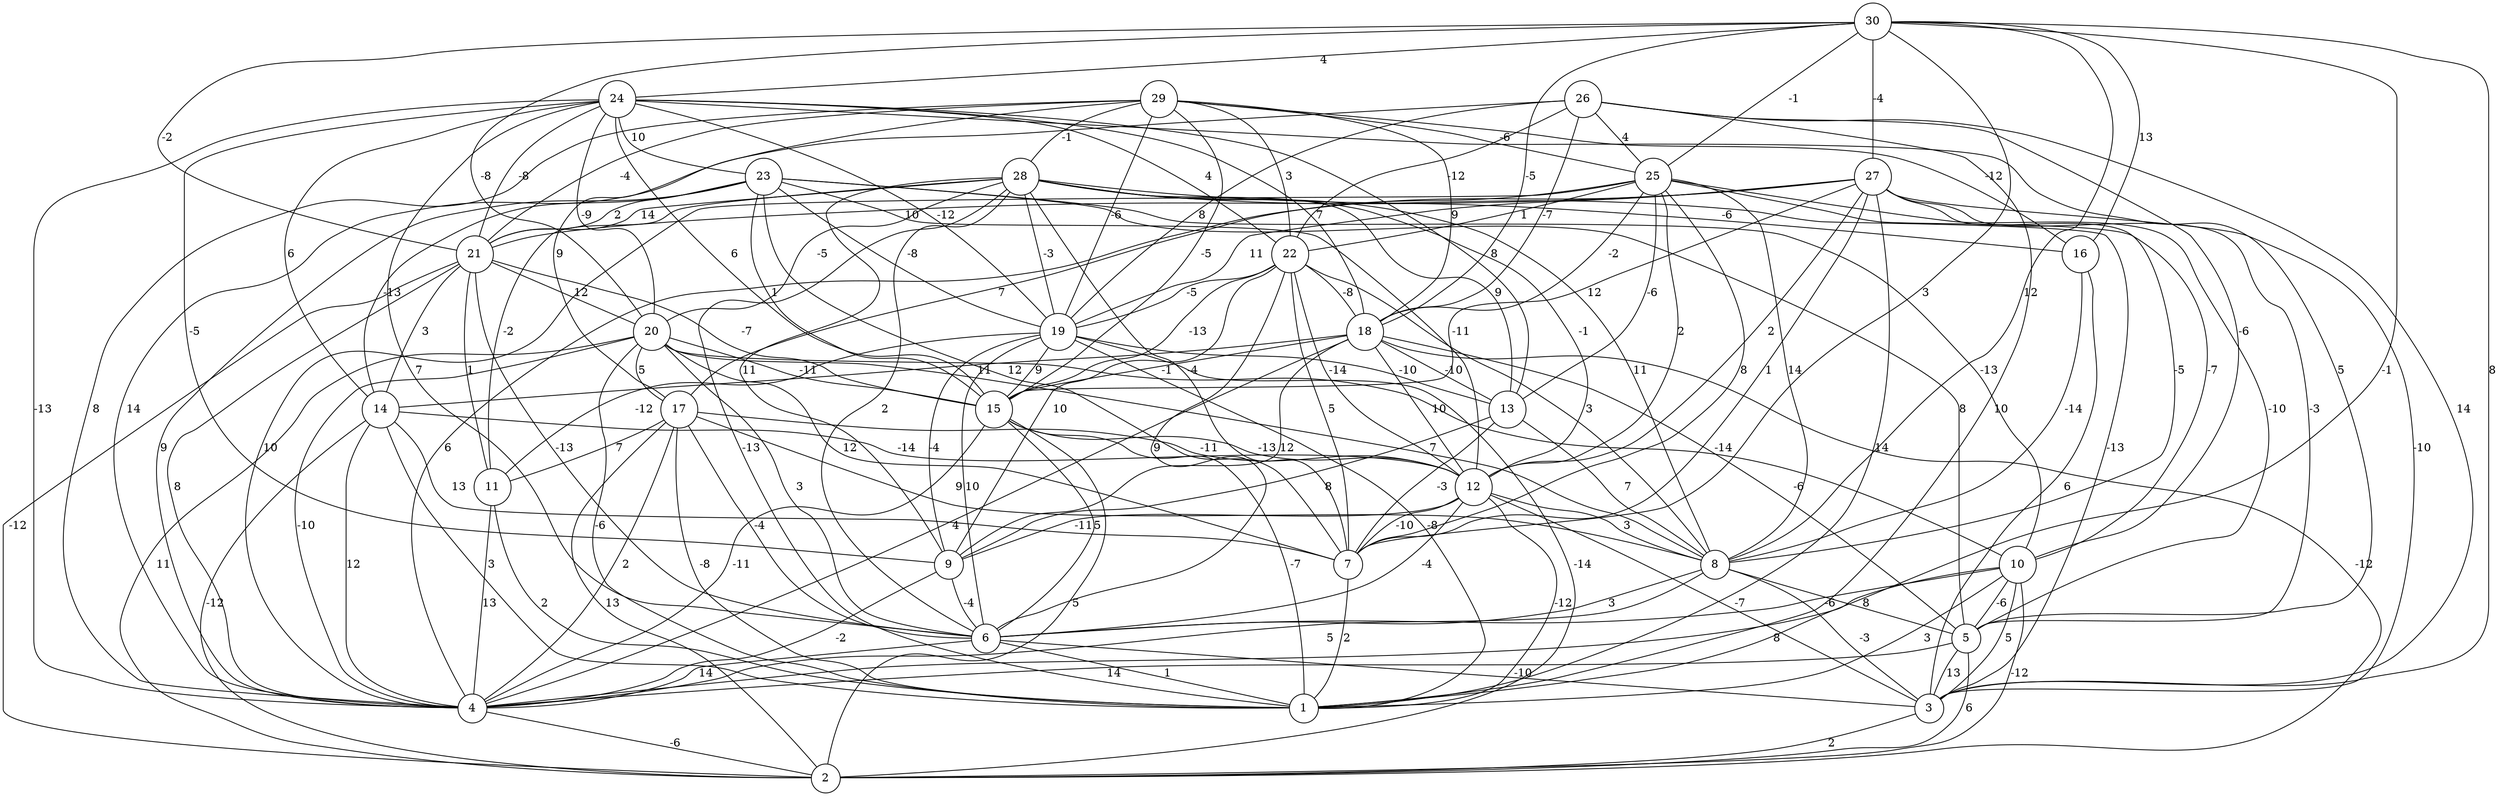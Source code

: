 graph { 
	 fontname="Helvetica,Arial,sans-serif" 
	 node [shape = circle]; 
	 30 -- 1 [label = "-1"];
	 30 -- 3 [label = "8"];
	 30 -- 7 [label = "3"];
	 30 -- 8 [label = "12"];
	 30 -- 16 [label = "13"];
	 30 -- 18 [label = "-5"];
	 30 -- 20 [label = "-8"];
	 30 -- 21 [label = "-2"];
	 30 -- 24 [label = "4"];
	 30 -- 25 [label = "-1"];
	 30 -- 27 [label = "-4"];
	 29 -- 4 [label = "8"];
	 29 -- 15 [label = "-5"];
	 29 -- 16 [label = "-12"];
	 29 -- 17 [label = "9"];
	 29 -- 18 [label = "9"];
	 29 -- 19 [label = "-6"];
	 29 -- 21 [label = "-4"];
	 29 -- 22 [label = "3"];
	 29 -- 25 [label = "-6"];
	 29 -- 28 [label = "-1"];
	 28 -- 1 [label = "-13"];
	 28 -- 3 [label = "-13"];
	 28 -- 6 [label = "2"];
	 28 -- 7 [label = "-4"];
	 28 -- 8 [label = "11"];
	 28 -- 9 [label = "11"];
	 28 -- 11 [label = "-2"];
	 28 -- 12 [label = "-1"];
	 28 -- 13 [label = "9"];
	 28 -- 16 [label = "-6"];
	 28 -- 19 [label = "-3"];
	 28 -- 20 [label = "-5"];
	 28 -- 21 [label = "14"];
	 27 -- 1 [label = "14"];
	 27 -- 3 [label = "-10"];
	 27 -- 4 [label = "6"];
	 27 -- 5 [label = "-3"];
	 27 -- 7 [label = "1"];
	 27 -- 8 [label = "-5"];
	 27 -- 12 [label = "2"];
	 27 -- 15 [label = "12"];
	 27 -- 19 [label = "11"];
	 27 -- 21 [label = "10"];
	 26 -- 1 [label = "10"];
	 26 -- 3 [label = "14"];
	 26 -- 4 [label = "14"];
	 26 -- 10 [label = "-6"];
	 26 -- 18 [label = "-7"];
	 26 -- 19 [label = "8"];
	 26 -- 22 [label = "-12"];
	 26 -- 25 [label = "4"];
	 25 -- 4 [label = "10"];
	 25 -- 5 [label = "-10"];
	 25 -- 7 [label = "8"];
	 25 -- 8 [label = "14"];
	 25 -- 10 [label = "-7"];
	 25 -- 12 [label = "2"];
	 25 -- 13 [label = "-6"];
	 25 -- 17 [label = "7"];
	 25 -- 18 [label = "-2"];
	 25 -- 22 [label = "1"];
	 24 -- 4 [label = "-13"];
	 24 -- 5 [label = "5"];
	 24 -- 6 [label = "7"];
	 24 -- 9 [label = "-5"];
	 24 -- 13 [label = "8"];
	 24 -- 14 [label = "6"];
	 24 -- 15 [label = "6"];
	 24 -- 18 [label = "7"];
	 24 -- 19 [label = "-12"];
	 24 -- 20 [label = "-9"];
	 24 -- 21 [label = "-8"];
	 24 -- 22 [label = "4"];
	 24 -- 23 [label = "10"];
	 23 -- 4 [label = "9"];
	 23 -- 5 [label = "8"];
	 23 -- 7 [label = "12"];
	 23 -- 10 [label = "-13"];
	 23 -- 12 [label = "-11"];
	 23 -- 14 [label = "-13"];
	 23 -- 15 [label = "1"];
	 23 -- 19 [label = "-8"];
	 23 -- 21 [label = "2"];
	 22 -- 6 [label = "9"];
	 22 -- 7 [label = "5"];
	 22 -- 8 [label = "3"];
	 22 -- 9 [label = "10"];
	 22 -- 12 [label = "-14"];
	 22 -- 15 [label = "-13"];
	 22 -- 18 [label = "-8"];
	 22 -- 19 [label = "-5"];
	 21 -- 2 [label = "-12"];
	 21 -- 4 [label = "8"];
	 21 -- 6 [label = "-13"];
	 21 -- 11 [label = "1"];
	 21 -- 14 [label = "3"];
	 21 -- 15 [label = "-7"];
	 21 -- 20 [label = "12"];
	 20 -- 1 [label = "-6"];
	 20 -- 2 [label = "11"];
	 20 -- 4 [label = "-10"];
	 20 -- 6 [label = "3"];
	 20 -- 7 [label = "12"];
	 20 -- 8 [label = "7"];
	 20 -- 10 [label = "-14"];
	 20 -- 15 [label = "-11"];
	 20 -- 17 [label = "5"];
	 19 -- 1 [label = "-8"];
	 19 -- 2 [label = "-14"];
	 19 -- 6 [label = "10"];
	 19 -- 9 [label = "-4"];
	 19 -- 11 [label = "-12"];
	 19 -- 13 [label = "-10"];
	 19 -- 15 [label = "9"];
	 18 -- 2 [label = "-12"];
	 18 -- 4 [label = "4"];
	 18 -- 5 [label = "-6"];
	 18 -- 9 [label = "12"];
	 18 -- 12 [label = "10"];
	 18 -- 13 [label = "-10"];
	 18 -- 14 [label = "11"];
	 18 -- 15 [label = "-1"];
	 17 -- 1 [label = "-8"];
	 17 -- 2 [label = "13"];
	 17 -- 4 [label = "2"];
	 17 -- 6 [label = "-4"];
	 17 -- 8 [label = "9"];
	 17 -- 11 [label = "7"];
	 17 -- 12 [label = "-11"];
	 16 -- 3 [label = "6"];
	 16 -- 8 [label = "-14"];
	 15 -- 1 [label = "-7"];
	 15 -- 2 [label = "5"];
	 15 -- 4 [label = "-11"];
	 15 -- 6 [label = "5"];
	 15 -- 12 [label = "-13"];
	 14 -- 1 [label = "3"];
	 14 -- 2 [label = "-12"];
	 14 -- 4 [label = "12"];
	 14 -- 7 [label = "13"];
	 14 -- 12 [label = "-14"];
	 13 -- 7 [label = "-3"];
	 13 -- 8 [label = "7"];
	 13 -- 9 [label = "8"];
	 12 -- 1 [label = "-12"];
	 12 -- 3 [label = "-7"];
	 12 -- 6 [label = "-4"];
	 12 -- 7 [label = "-10"];
	 12 -- 8 [label = "3"];
	 12 -- 9 [label = "-11"];
	 11 -- 1 [label = "2"];
	 11 -- 4 [label = "13"];
	 10 -- 1 [label = "3"];
	 10 -- 2 [label = "-12"];
	 10 -- 3 [label = "5"];
	 10 -- 4 [label = "8"];
	 10 -- 5 [label = "-6"];
	 10 -- 6 [label = "-6"];
	 9 -- 4 [label = "-2"];
	 9 -- 6 [label = "-4"];
	 8 -- 3 [label = "-3"];
	 8 -- 4 [label = "5"];
	 8 -- 5 [label = "8"];
	 8 -- 6 [label = "3"];
	 7 -- 1 [label = "2"];
	 6 -- 1 [label = "1"];
	 6 -- 3 [label = "-10"];
	 6 -- 4 [label = "14"];
	 5 -- 2 [label = "6"];
	 5 -- 3 [label = "13"];
	 5 -- 4 [label = "14"];
	 4 -- 2 [label = "-6"];
	 3 -- 2 [label = "2"];
	 1;
	 2;
	 3;
	 4;
	 5;
	 6;
	 7;
	 8;
	 9;
	 10;
	 11;
	 12;
	 13;
	 14;
	 15;
	 16;
	 17;
	 18;
	 19;
	 20;
	 21;
	 22;
	 23;
	 24;
	 25;
	 26;
	 27;
	 28;
	 29;
	 30;
}
